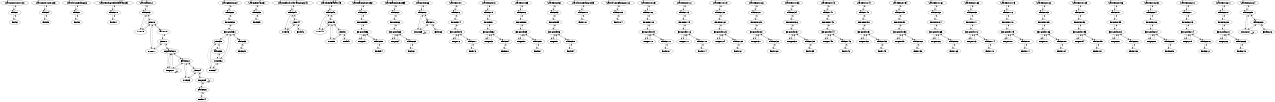 digraph G {
size ="8.5,11";
Startconstructor1L0 -> BasicL1
BasicL1 -> Startconstructor1L0 [style=dashed]
BasicL1 -> EndL2
EndL2 -> BasicL1 [style=dashed]
Startconstructor2L3 -> BasicL4
BasicL4 -> Startconstructor2L3 [style=dashed]
BasicL4 -> EndL5
EndL5 -> BasicL4 [style=dashed]
StartdoSomethingL6 -> BasicL7
BasicL7 -> StartdoSomethingL6 [style=dashed]
BasicL7 -> EndL8
EndL8 -> BasicL7 [style=dashed]
StarttestingMethodParamsL9 -> BasicL10
BasicL10 -> StarttestingMethodParamsL9 [style=dashed]
BasicL10 -> EndL11
EndL11 -> BasicL10 [style=dashed]
StartmainL12 -> BasicL13
BasicL13 -> StartmainL12 [style=dashed]
BasicL13 -> trueL15
trueL15 -> BasicL13 [style=dashed]
trueL15 -> joinL16
joinL16 -> trueL15 [style=dashed]
joinL16 -> BasicL13 [style=dashed]
joinL16 -> trueL17
trueL17 -> joinL16 [style=dashed]
trueL17 -> joinL18
joinL18 -> trueL17 [style=dashed]
joinL18 -> falseL19 [style=dashed]
joinL18 -> myLabelL20
myLabelL20 -> joinL18 [style=dashed]
myLabelL20 -> LoopL21 [style=dashed]
myLabelL20 -> LoopL21
LoopL21 -> myLabelL20 [style=dashed]
LoopL21 -> LoopL21 [style=dashed]
LoopL21 -> myLabelL20
LoopL21 -> LoopL21
LoopL21 -> BasicL22
BasicL22 -> myLabelL20 [style=dashed]
BasicL22 -> LoopL21 [style=dashed]
BasicL22 -> trueL23
trueL23 -> BasicL22 [style=dashed]
trueL23 -> joinL24
joinL24 -> trueL23 [style=dashed]
joinL24 -> BasicL22 [style=dashed]
joinL24 -> LoopL25
LoopL25 -> joinL24 [style=dashed]
LoopL25 -> LoopL25 [style=dashed]
LoopL25 -> BasicL26
BasicL26 -> LoopL25 [style=dashed]
BasicL26 -> EndL14
EndL14 -> BasicL26 [style=dashed]
LoopL25 -> LoopL25
BasicL22 -> joinL24
myLabelL20 -> BasicL22
joinL16 -> falseL19
falseL19 -> joinL16 [style=dashed]
falseL19 -> joinL18
BasicL13 -> joinL16
StartgetNumL27 -> BasicL28
BasicL28 -> StartgetNumL27 [style=dashed]
BasicL28 -> ForInitL30
ForInitL30 -> BasicL28 [style=dashed]
ForInitL30 -> ForCondL31
ForCondL31 -> ForInitL30 [style=dashed]
ForCondL31 -> joinL35 [style=dashed]
ForCondL31 -> LoopL32
LoopL32 -> ForCondL31 [style=dashed]
LoopL32 -> trueL34
trueL34 -> LoopL32 [style=dashed]
trueL34 -> joinL35
joinL35 -> trueL34 [style=dashed]
joinL35 -> falseL36 [style=dashed]
joinL35 -> ForCondL31
LoopL32 -> falseL36
falseL36 -> LoopL32 [style=dashed]
falseL36 -> joinL35
ForCondL31 -> BasicL33
BasicL33 -> ForCondL31 [style=dashed]
BasicL33 -> EndL29
EndL29 -> BasicL33 [style=dashed]
StartgetArrayL37 -> BasicL38
BasicL38 -> StartgetArrayL37 [style=dashed]
BasicL38 -> EndL39
EndL39 -> BasicL38 [style=dashed]
StartmethodWithManyArgsL40 -> BasicL41
BasicL41 -> StartmethodWithManyArgsL40 [style=dashed]
BasicL41 -> trueL43
trueL43 -> BasicL41 [style=dashed]
trueL43 -> joinL44
joinL44 -> trueL43 [style=dashed]
joinL44 -> BasicL41 [style=dashed]
joinL44 -> EndL42
EndL42 -> joinL44 [style=dashed]
BasicL41 -> joinL44
StartcheckPlanarL45 -> BasicL46
BasicL46 -> StartcheckPlanarL45 [style=dashed]
BasicL46 -> trueL48
trueL48 -> BasicL46 [style=dashed]
trueL48 -> joinL49
joinL49 -> trueL48 [style=dashed]
joinL49 -> BasicL46 [style=dashed]
joinL49 -> trueL50
trueL50 -> joinL49 [style=dashed]
trueL50 -> joinL51
joinL51 -> trueL50 [style=dashed]
joinL51 -> joinL49 [style=dashed]
joinL51 -> EndL47
EndL47 -> joinL51 [style=dashed]
joinL49 -> joinL51
BasicL46 -> joinL49
StartexactClone1L52 -> BasicL53
BasicL53 -> StartexactClone1L52 [style=dashed]
BasicL53 -> ForInitL55
ForInitL55 -> BasicL53 [style=dashed]
ForInitL55 -> ForCondL56
ForCondL56 -> ForInitL55 [style=dashed]
ForCondL56 -> LoopL57 [style=dashed]
ForCondL56 -> LoopL57
LoopL57 -> ForCondL56 [style=dashed]
LoopL57 -> ForCondL56
ForCondL56 -> BasicL58
BasicL58 -> ForCondL56 [style=dashed]
BasicL58 -> EndL54
EndL54 -> BasicL58 [style=dashed]
StartexactClone2L59 -> BasicL60
BasicL60 -> StartexactClone2L59 [style=dashed]
BasicL60 -> ForInitL62
ForInitL62 -> BasicL60 [style=dashed]
ForInitL62 -> ForCondL63
ForCondL63 -> ForInitL62 [style=dashed]
ForCondL63 -> LoopL64 [style=dashed]
ForCondL63 -> LoopL64
LoopL64 -> ForCondL63 [style=dashed]
LoopL64 -> ForCondL63
ForCondL63 -> BasicL65
BasicL65 -> ForCondL63 [style=dashed]
BasicL65 -> EndL61
EndL61 -> BasicL65 [style=dashed]
StartprintL66 -> BasicL67
BasicL67 -> StartprintL66 [style=dashed]
BasicL67 -> LoopL69
LoopL69 -> BasicL67 [style=dashed]
LoopL69 -> LoopL69 [style=dashed]
LoopL69 -> LoopL69
LoopL69 -> BasicL70
BasicL70 -> BasicL67 [style=dashed]
BasicL70 -> LoopL69 [style=dashed]
BasicL70 -> EndL68
EndL68 -> BasicL70 [style=dashed]
BasicL67 -> BasicL70
Starttest1L71 -> BasicL72
BasicL72 -> Starttest1L71 [style=dashed]
BasicL72 -> ForInitL74
ForInitL74 -> BasicL72 [style=dashed]
ForInitL74 -> ForCondL75
ForCondL75 -> ForInitL74 [style=dashed]
ForCondL75 -> LoopL76 [style=dashed]
ForCondL75 -> LoopL76
LoopL76 -> ForCondL75 [style=dashed]
LoopL76 -> ForCondL75
ForCondL75 -> BasicL77
BasicL77 -> ForCondL75 [style=dashed]
BasicL77 -> EndL73
EndL73 -> BasicL77 [style=dashed]
Starttest2L78 -> BasicL79
BasicL79 -> Starttest2L78 [style=dashed]
BasicL79 -> ForInitL81
ForInitL81 -> BasicL79 [style=dashed]
ForInitL81 -> ForCondL82
ForCondL82 -> ForInitL81 [style=dashed]
ForCondL82 -> LoopL83 [style=dashed]
ForCondL82 -> LoopL83
LoopL83 -> ForCondL82 [style=dashed]
LoopL83 -> ForCondL82
ForCondL82 -> BasicL84
BasicL84 -> ForCondL82 [style=dashed]
BasicL84 -> EndL80
EndL80 -> BasicL84 [style=dashed]
Starttest1L85 -> BasicL86
BasicL86 -> Starttest1L85 [style=dashed]
BasicL86 -> ForInitL88
ForInitL88 -> BasicL86 [style=dashed]
ForInitL88 -> ForCondL89
ForCondL89 -> ForInitL88 [style=dashed]
ForCondL89 -> LoopL90 [style=dashed]
ForCondL89 -> LoopL90
LoopL90 -> ForCondL89 [style=dashed]
LoopL90 -> ForCondL89
ForCondL89 -> BasicL91
BasicL91 -> ForCondL89 [style=dashed]
BasicL91 -> EndL87
EndL87 -> BasicL91 [style=dashed]
Starttest2L92 -> BasicL93
BasicL93 -> Starttest2L92 [style=dashed]
BasicL93 -> ForInitL95
ForInitL95 -> BasicL93 [style=dashed]
ForInitL95 -> ForCondL96
ForCondL96 -> ForInitL95 [style=dashed]
ForCondL96 -> LoopL97 [style=dashed]
ForCondL96 -> LoopL97
LoopL97 -> ForCondL96 [style=dashed]
LoopL97 -> ForCondL96
ForCondL96 -> BasicL98
BasicL98 -> ForCondL96 [style=dashed]
BasicL98 -> EndL94
EndL94 -> BasicL98 [style=dashed]
StartdoSomething1L99 -> BasicL100
BasicL100 -> StartdoSomething1L99 [style=dashed]
BasicL100 -> EndL101
EndL101 -> BasicL100 [style=dashed]
StartdoSomething2L102 -> BasicL103
BasicL103 -> StartdoSomething2L102 [style=dashed]
BasicL103 -> EndL104
EndL104 -> BasicL103 [style=dashed]
Starttest1L105 -> BasicL106
BasicL106 -> Starttest1L105 [style=dashed]
BasicL106 -> ForInitL108
ForInitL108 -> BasicL106 [style=dashed]
ForInitL108 -> ForCondL109
ForCondL109 -> ForInitL108 [style=dashed]
ForCondL109 -> LoopL110 [style=dashed]
ForCondL109 -> LoopL110
LoopL110 -> ForCondL109 [style=dashed]
LoopL110 -> ForCondL109
ForCondL109 -> BasicL111
BasicL111 -> ForCondL109 [style=dashed]
BasicL111 -> EndL107
EndL107 -> BasicL111 [style=dashed]
Starttest2L112 -> BasicL113
BasicL113 -> Starttest2L112 [style=dashed]
BasicL113 -> ForInitL115
ForInitL115 -> BasicL113 [style=dashed]
ForInitL115 -> ForCondL116
ForCondL116 -> ForInitL115 [style=dashed]
ForCondL116 -> LoopL117 [style=dashed]
ForCondL116 -> LoopL117
LoopL117 -> ForCondL116 [style=dashed]
LoopL117 -> ForCondL116
ForCondL116 -> BasicL118
BasicL118 -> ForCondL116 [style=dashed]
BasicL118 -> EndL114
EndL114 -> BasicL118 [style=dashed]
Starttest1L119 -> BasicL120
BasicL120 -> Starttest1L119 [style=dashed]
BasicL120 -> ForInitL122
ForInitL122 -> BasicL120 [style=dashed]
ForInitL122 -> ForCondL123
ForCondL123 -> ForInitL122 [style=dashed]
ForCondL123 -> LoopL124 [style=dashed]
ForCondL123 -> LoopL124
LoopL124 -> ForCondL123 [style=dashed]
LoopL124 -> ForCondL123
ForCondL123 -> BasicL125
BasicL125 -> ForCondL123 [style=dashed]
BasicL125 -> EndL121
EndL121 -> BasicL125 [style=dashed]
Starttest2L126 -> BasicL127
BasicL127 -> Starttest2L126 [style=dashed]
BasicL127 -> ForInitL129
ForInitL129 -> BasicL127 [style=dashed]
ForInitL129 -> ForCondL130
ForCondL130 -> ForInitL129 [style=dashed]
ForCondL130 -> LoopL131 [style=dashed]
ForCondL130 -> LoopL131
LoopL131 -> ForCondL130 [style=dashed]
LoopL131 -> ForCondL130
ForCondL130 -> BasicL132
BasicL132 -> ForCondL130 [style=dashed]
BasicL132 -> EndL128
EndL128 -> BasicL132 [style=dashed]
Starttest1L133 -> BasicL134
BasicL134 -> Starttest1L133 [style=dashed]
BasicL134 -> ForInitL136
ForInitL136 -> BasicL134 [style=dashed]
ForInitL136 -> ForCondL137
ForCondL137 -> ForInitL136 [style=dashed]
ForCondL137 -> LoopL138 [style=dashed]
ForCondL137 -> LoopL138
LoopL138 -> ForCondL137 [style=dashed]
LoopL138 -> ForCondL137
ForCondL137 -> BasicL139
BasicL139 -> ForCondL137 [style=dashed]
BasicL139 -> EndL135
EndL135 -> BasicL139 [style=dashed]
Starttest2L140 -> BasicL141
BasicL141 -> Starttest2L140 [style=dashed]
BasicL141 -> ForInitL143
ForInitL143 -> BasicL141 [style=dashed]
ForInitL143 -> ForCondL144
ForCondL144 -> ForInitL143 [style=dashed]
ForCondL144 -> LoopL145 [style=dashed]
ForCondL144 -> LoopL145
LoopL145 -> ForCondL144 [style=dashed]
LoopL145 -> ForCondL144
ForCondL144 -> BasicL146
BasicL146 -> ForCondL144 [style=dashed]
BasicL146 -> EndL142
EndL142 -> BasicL146 [style=dashed]
Starttest1L147 -> BasicL148
BasicL148 -> Starttest1L147 [style=dashed]
BasicL148 -> ForInitL150
ForInitL150 -> BasicL148 [style=dashed]
ForInitL150 -> ForCondL151
ForCondL151 -> ForInitL150 [style=dashed]
ForCondL151 -> LoopL152 [style=dashed]
ForCondL151 -> LoopL152
LoopL152 -> ForCondL151 [style=dashed]
LoopL152 -> ForCondL151
ForCondL151 -> BasicL153
BasicL153 -> ForCondL151 [style=dashed]
BasicL153 -> EndL149
EndL149 -> BasicL153 [style=dashed]
Starttest2L154 -> BasicL155
BasicL155 -> Starttest2L154 [style=dashed]
BasicL155 -> ForInitL157
ForInitL157 -> BasicL155 [style=dashed]
ForInitL157 -> ForCondL158
ForCondL158 -> ForInitL157 [style=dashed]
ForCondL158 -> LoopL159 [style=dashed]
ForCondL158 -> LoopL159
LoopL159 -> ForCondL158 [style=dashed]
LoopL159 -> ForCondL158
ForCondL158 -> BasicL160
BasicL160 -> ForCondL158 [style=dashed]
BasicL160 -> EndL156
EndL156 -> BasicL160 [style=dashed]
Starttest1L161 -> BasicL162
BasicL162 -> Starttest1L161 [style=dashed]
BasicL162 -> ForInitL164
ForInitL164 -> BasicL162 [style=dashed]
ForInitL164 -> ForCondL165
ForCondL165 -> ForInitL164 [style=dashed]
ForCondL165 -> LoopL166 [style=dashed]
ForCondL165 -> LoopL166
LoopL166 -> ForCondL165 [style=dashed]
LoopL166 -> ForCondL165
ForCondL165 -> BasicL167
BasicL167 -> ForCondL165 [style=dashed]
BasicL167 -> EndL163
EndL163 -> BasicL167 [style=dashed]
Starttest2L168 -> BasicL169
BasicL169 -> Starttest2L168 [style=dashed]
BasicL169 -> ForInitL171
ForInitL171 -> BasicL169 [style=dashed]
ForInitL171 -> ForCondL172
ForCondL172 -> ForInitL171 [style=dashed]
ForCondL172 -> LoopL173 [style=dashed]
ForCondL172 -> LoopL173
LoopL173 -> ForCondL172 [style=dashed]
LoopL173 -> ForCondL172
ForCondL172 -> BasicL174
BasicL174 -> ForCondL172 [style=dashed]
BasicL174 -> EndL170
EndL170 -> BasicL174 [style=dashed]
Starttest1L175 -> BasicL176
BasicL176 -> Starttest1L175 [style=dashed]
BasicL176 -> ForInitL178
ForInitL178 -> BasicL176 [style=dashed]
ForInitL178 -> ForCondL179
ForCondL179 -> ForInitL178 [style=dashed]
ForCondL179 -> LoopL180 [style=dashed]
ForCondL179 -> LoopL180
LoopL180 -> ForCondL179 [style=dashed]
LoopL180 -> ForCondL179
ForCondL179 -> BasicL181
BasicL181 -> ForCondL179 [style=dashed]
BasicL181 -> EndL177
EndL177 -> BasicL181 [style=dashed]
Starttest2L182 -> BasicL183
BasicL183 -> Starttest2L182 [style=dashed]
BasicL183 -> ForInitL185
ForInitL185 -> BasicL183 [style=dashed]
ForInitL185 -> ForCondL186
ForCondL186 -> ForInitL185 [style=dashed]
ForCondL186 -> LoopL187 [style=dashed]
ForCondL186 -> LoopL187
LoopL187 -> ForCondL186 [style=dashed]
LoopL187 -> ForCondL186
ForCondL186 -> BasicL188
BasicL188 -> ForCondL186 [style=dashed]
BasicL188 -> EndL184
EndL184 -> BasicL188 [style=dashed]
Starttest1L189 -> BasicL190
BasicL190 -> Starttest1L189 [style=dashed]
BasicL190 -> ForInitL192
ForInitL192 -> BasicL190 [style=dashed]
ForInitL192 -> ForCondL193
ForCondL193 -> ForInitL192 [style=dashed]
ForCondL193 -> LoopL194 [style=dashed]
ForCondL193 -> LoopL194
LoopL194 -> ForCondL193 [style=dashed]
LoopL194 -> ForCondL193
ForCondL193 -> BasicL195
BasicL195 -> ForCondL193 [style=dashed]
BasicL195 -> EndL191
EndL191 -> BasicL195 [style=dashed]
Starttest2L196 -> BasicL197
BasicL197 -> Starttest2L196 [style=dashed]
BasicL197 -> ForInitL199
ForInitL199 -> BasicL197 [style=dashed]
ForInitL199 -> ForCondL200
ForCondL200 -> ForInitL199 [style=dashed]
ForCondL200 -> LoopL201 [style=dashed]
ForCondL200 -> LoopL201
LoopL201 -> ForCondL200 [style=dashed]
LoopL201 -> ForCondL200
ForCondL200 -> BasicL202
BasicL202 -> ForCondL200 [style=dashed]
BasicL202 -> EndL198
EndL198 -> BasicL202 [style=dashed]
Starttest1L203 -> BasicL204
BasicL204 -> Starttest1L203 [style=dashed]
BasicL204 -> ForInitL206
ForInitL206 -> BasicL204 [style=dashed]
ForInitL206 -> ForCondL207
ForCondL207 -> ForInitL206 [style=dashed]
ForCondL207 -> LoopL208 [style=dashed]
ForCondL207 -> LoopL208
LoopL208 -> ForCondL207 [style=dashed]
LoopL208 -> ForCondL207
ForCondL207 -> BasicL209
BasicL209 -> ForCondL207 [style=dashed]
BasicL209 -> EndL205
EndL205 -> BasicL209 [style=dashed]
Starttest2L210 -> BasicL211
BasicL211 -> Starttest2L210 [style=dashed]
BasicL211 -> ForInitL213
ForInitL213 -> BasicL211 [style=dashed]
ForInitL213 -> ForCondL214
ForCondL214 -> ForInitL213 [style=dashed]
ForCondL214 -> LoopL215 [style=dashed]
ForCondL214 -> LoopL215
LoopL215 -> ForCondL214 [style=dashed]
LoopL215 -> ForCondL214
ForCondL214 -> BasicL216
BasicL216 -> ForCondL214 [style=dashed]
BasicL216 -> EndL212
EndL212 -> BasicL216 [style=dashed]
Starttest1L217 -> BasicL218
BasicL218 -> Starttest1L217 [style=dashed]
BasicL218 -> ForInitL220
ForInitL220 -> BasicL218 [style=dashed]
ForInitL220 -> ForCondL221
ForCondL221 -> ForInitL220 [style=dashed]
ForCondL221 -> LoopL222 [style=dashed]
ForCondL221 -> LoopL222
LoopL222 -> ForCondL221 [style=dashed]
LoopL222 -> ForCondL221
ForCondL221 -> BasicL223
BasicL223 -> ForCondL221 [style=dashed]
BasicL223 -> EndL219
EndL219 -> BasicL223 [style=dashed]
Starttest2L224 -> BasicL225
BasicL225 -> Starttest2L224 [style=dashed]
BasicL225 -> LoopL227
LoopL227 -> BasicL225 [style=dashed]
LoopL227 -> LoopL227 [style=dashed]
LoopL227 -> LoopL227
LoopL227 -> BasicL228
BasicL228 -> BasicL225 [style=dashed]
BasicL228 -> LoopL227 [style=dashed]
BasicL228 -> EndL226
EndL226 -> BasicL228 [style=dashed]
BasicL225 -> BasicL228
}